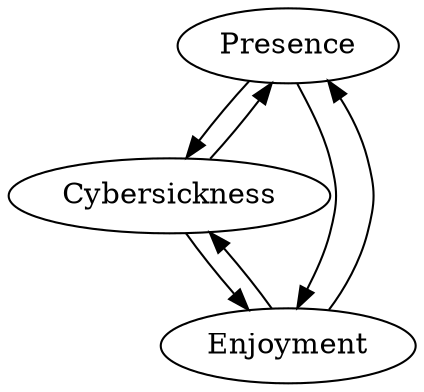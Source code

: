 digraph Nichols_etal_2000 {
"Presence" -> "Cybersickness" [type="sn"]
"Cybersickness" -> "Presence" [type="sn"]
"Enjoyment" -> "Cybersickness" [type="a"]
"Cybersickness" -> "Enjoyment" [type="a"]
"Presence" -> "Enjoyment" [type="sp"]
"Enjoyment" -> "Presence" [type="sp"]
}
